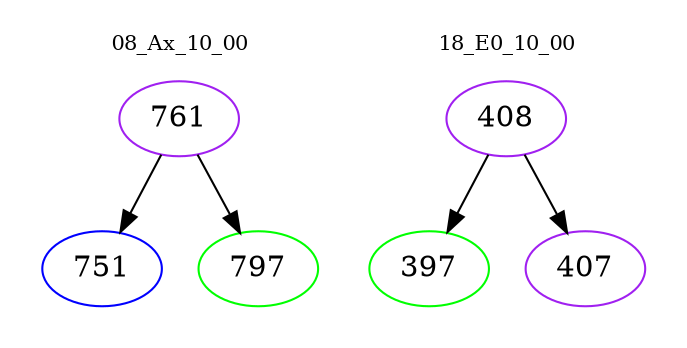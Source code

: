 digraph{
subgraph cluster_0 {
color = white
label = "08_Ax_10_00";
fontsize=10;
T0_761 [label="761", color="purple"]
T0_761 -> T0_751 [color="black"]
T0_751 [label="751", color="blue"]
T0_761 -> T0_797 [color="black"]
T0_797 [label="797", color="green"]
}
subgraph cluster_1 {
color = white
label = "18_E0_10_00";
fontsize=10;
T1_408 [label="408", color="purple"]
T1_408 -> T1_397 [color="black"]
T1_397 [label="397", color="green"]
T1_408 -> T1_407 [color="black"]
T1_407 [label="407", color="purple"]
}
}
